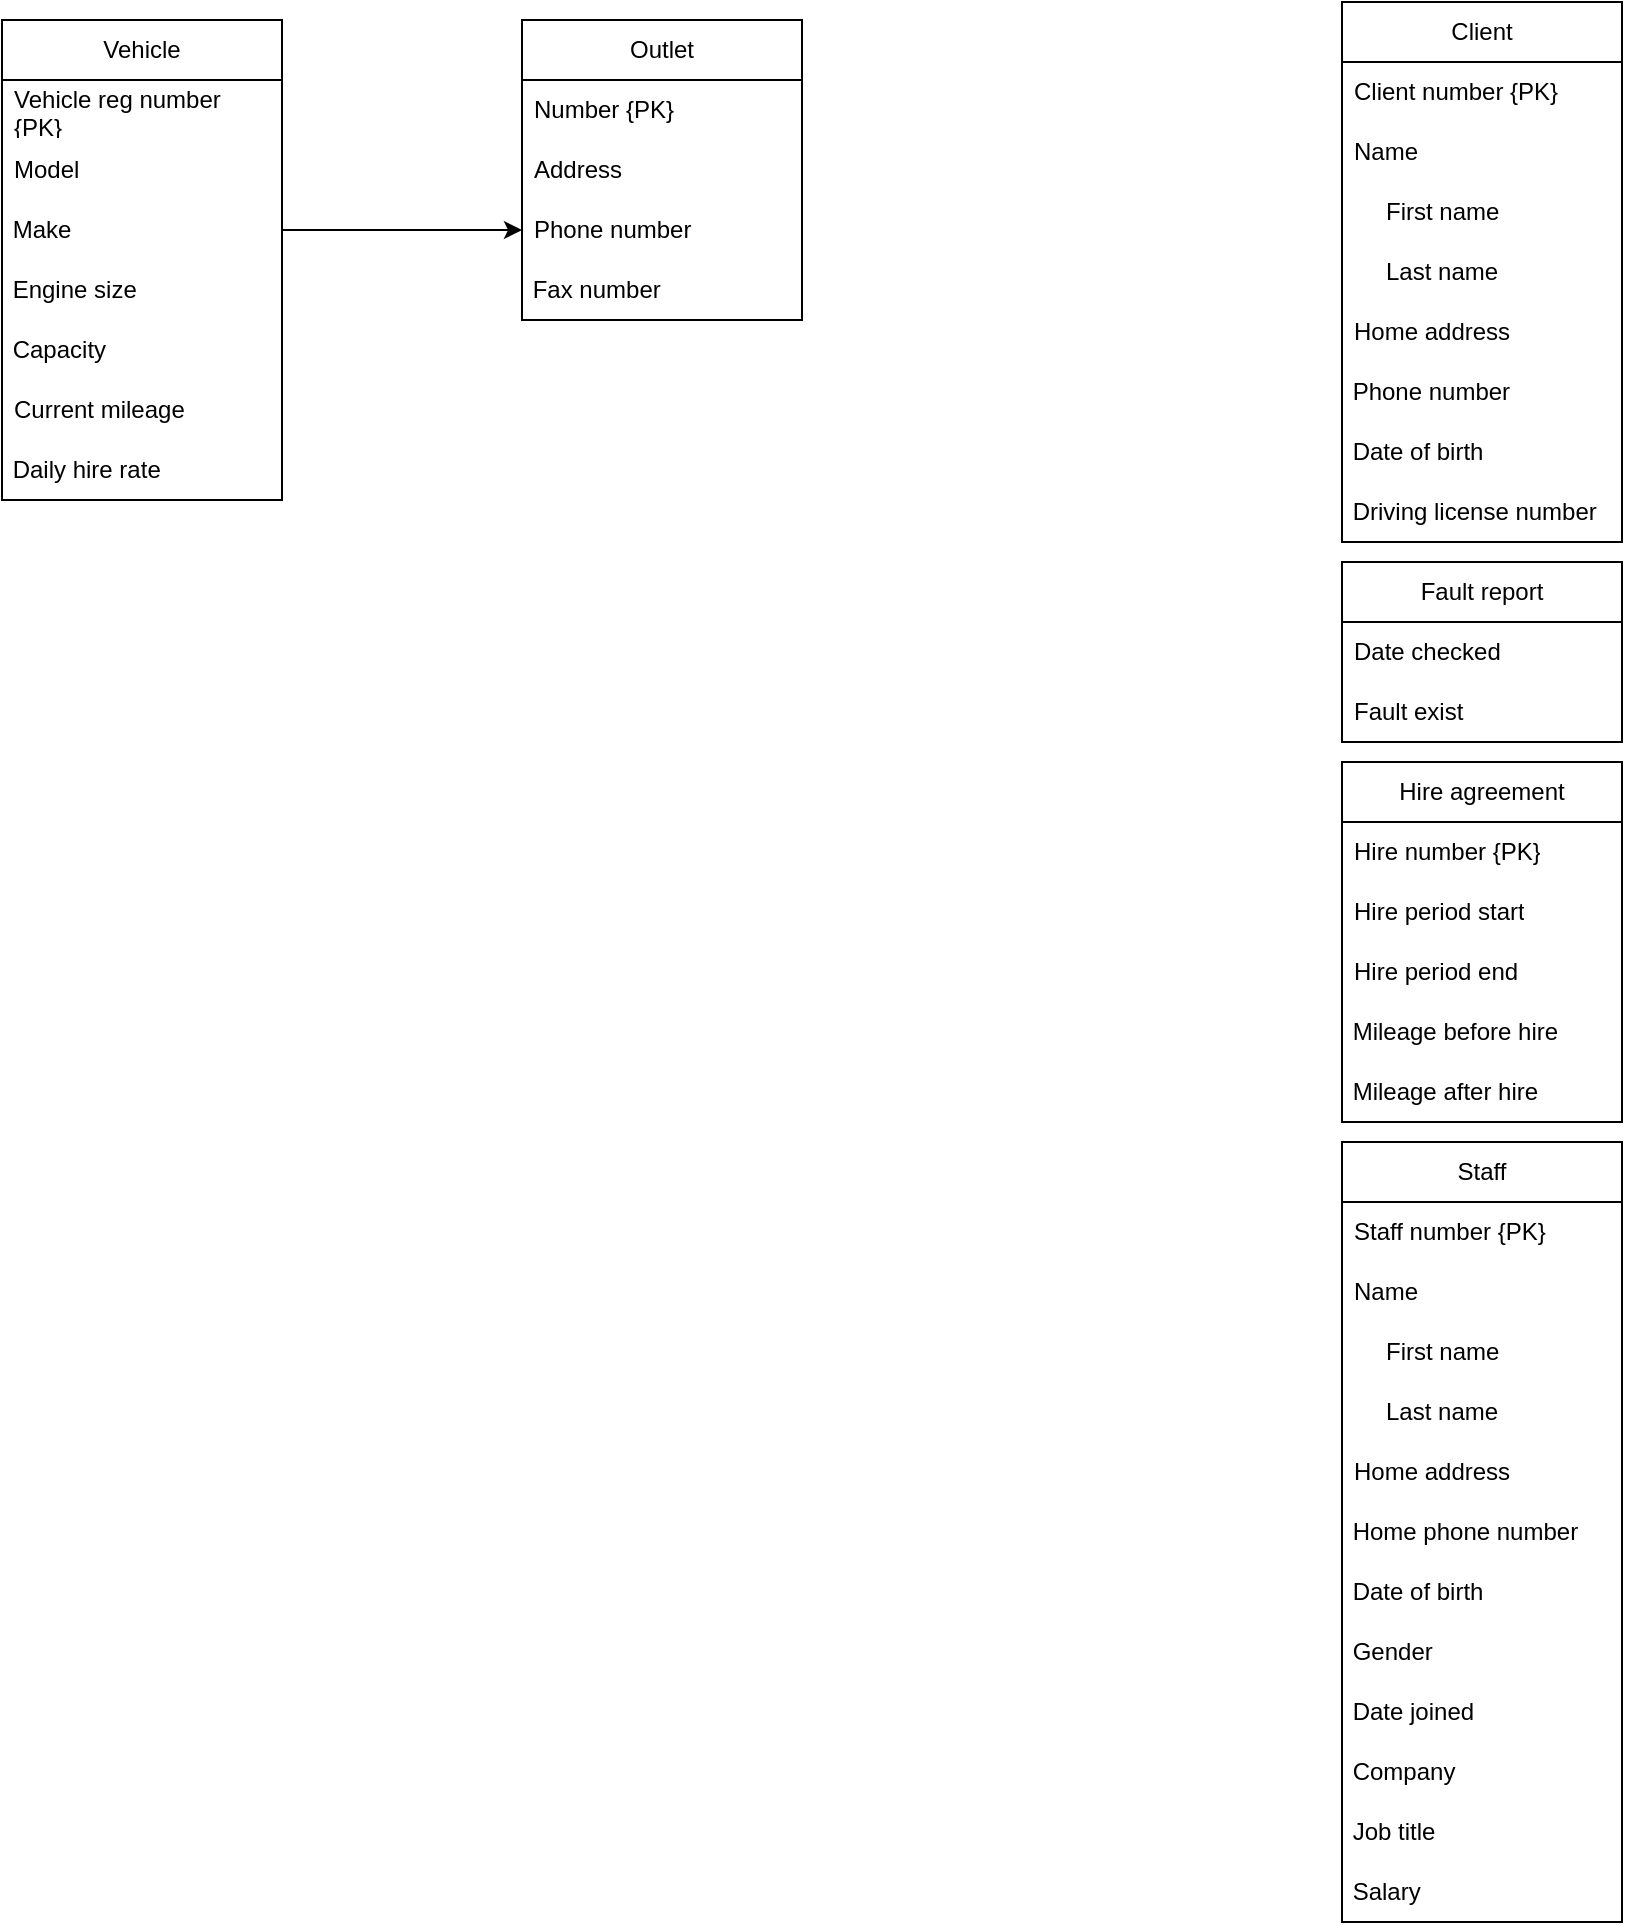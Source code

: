 <mxfile version="24.2.7" type="github">
  <diagram name="Page-1" id="LdbcUFC1tRVgujnVX4Xb">
    <mxGraphModel dx="592" dy="398" grid="1" gridSize="10" guides="1" tooltips="1" connect="1" arrows="1" fold="1" page="1" pageScale="1" pageWidth="850" pageHeight="1100" math="0" shadow="0">
      <root>
        <mxCell id="0" />
        <mxCell id="1" parent="0" />
        <mxCell id="Ls-SHakYHyXTyBNyHONt-1" value="Outlet" style="swimlane;fontStyle=0;childLayout=stackLayout;horizontal=1;startSize=30;horizontalStack=0;resizeParent=1;resizeParentMax=0;resizeLast=0;collapsible=1;marginBottom=0;whiteSpace=wrap;html=1;" vertex="1" parent="1">
          <mxGeometry x="300" y="39" width="140" height="150" as="geometry">
            <mxRectangle x="300" y="39" width="70" height="30" as="alternateBounds" />
          </mxGeometry>
        </mxCell>
        <mxCell id="Ls-SHakYHyXTyBNyHONt-2" value="Number {PK}" style="text;strokeColor=none;fillColor=none;align=left;verticalAlign=middle;spacingLeft=4;spacingRight=4;overflow=hidden;points=[[0,0.5],[1,0.5]];portConstraint=eastwest;rotatable=0;whiteSpace=wrap;html=1;" vertex="1" parent="Ls-SHakYHyXTyBNyHONt-1">
          <mxGeometry y="30" width="140" height="30" as="geometry" />
        </mxCell>
        <mxCell id="Ls-SHakYHyXTyBNyHONt-3" value="Address" style="text;strokeColor=none;fillColor=none;align=left;verticalAlign=middle;spacingLeft=4;spacingRight=4;overflow=hidden;points=[[0,0.5],[1,0.5]];portConstraint=eastwest;rotatable=0;whiteSpace=wrap;html=1;" vertex="1" parent="Ls-SHakYHyXTyBNyHONt-1">
          <mxGeometry y="60" width="140" height="30" as="geometry" />
        </mxCell>
        <mxCell id="Ls-SHakYHyXTyBNyHONt-4" value="Phone number" style="text;strokeColor=none;fillColor=none;align=left;verticalAlign=middle;spacingLeft=4;spacingRight=4;overflow=hidden;points=[[0,0.5],[1,0.5]];portConstraint=eastwest;rotatable=0;whiteSpace=wrap;html=1;" vertex="1" parent="Ls-SHakYHyXTyBNyHONt-1">
          <mxGeometry y="90" width="140" height="30" as="geometry" />
        </mxCell>
        <mxCell id="Ls-SHakYHyXTyBNyHONt-34" value="&amp;nbsp;Fax number" style="text;html=1;align=left;verticalAlign=middle;whiteSpace=wrap;rounded=0;" vertex="1" parent="Ls-SHakYHyXTyBNyHONt-1">
          <mxGeometry y="120" width="140" height="30" as="geometry" />
        </mxCell>
        <mxCell id="Ls-SHakYHyXTyBNyHONt-5" value="Client" style="swimlane;fontStyle=0;childLayout=stackLayout;horizontal=1;startSize=30;horizontalStack=0;resizeParent=1;resizeParentMax=0;resizeLast=0;collapsible=1;marginBottom=0;whiteSpace=wrap;html=1;" vertex="1" parent="1">
          <mxGeometry x="710" y="30" width="140" height="270" as="geometry" />
        </mxCell>
        <mxCell id="Ls-SHakYHyXTyBNyHONt-6" value="Client number {PK}" style="text;strokeColor=none;fillColor=none;align=left;verticalAlign=middle;spacingLeft=4;spacingRight=4;overflow=hidden;points=[[0,0.5],[1,0.5]];portConstraint=eastwest;rotatable=0;whiteSpace=wrap;html=1;" vertex="1" parent="Ls-SHakYHyXTyBNyHONt-5">
          <mxGeometry y="30" width="140" height="30" as="geometry" />
        </mxCell>
        <mxCell id="Ls-SHakYHyXTyBNyHONt-7" value="Name" style="text;strokeColor=none;fillColor=none;align=left;verticalAlign=middle;spacingLeft=4;spacingRight=4;overflow=hidden;points=[[0,0.5],[1,0.5]];portConstraint=eastwest;rotatable=0;whiteSpace=wrap;html=1;" vertex="1" parent="Ls-SHakYHyXTyBNyHONt-5">
          <mxGeometry y="60" width="140" height="30" as="geometry" />
        </mxCell>
        <mxCell id="Ls-SHakYHyXTyBNyHONt-65" value="First name" style="text;html=1;align=left;verticalAlign=middle;whiteSpace=wrap;rounded=0;spacingLeft=20;" vertex="1" parent="Ls-SHakYHyXTyBNyHONt-5">
          <mxGeometry y="90" width="140" height="30" as="geometry" />
        </mxCell>
        <mxCell id="Ls-SHakYHyXTyBNyHONt-66" value="Last name" style="text;html=1;align=left;verticalAlign=middle;whiteSpace=wrap;rounded=0;spacingLeft=20;" vertex="1" parent="Ls-SHakYHyXTyBNyHONt-5">
          <mxGeometry y="120" width="140" height="30" as="geometry" />
        </mxCell>
        <mxCell id="Ls-SHakYHyXTyBNyHONt-8" value="Home address" style="text;strokeColor=none;fillColor=none;align=left;verticalAlign=middle;spacingLeft=4;spacingRight=4;overflow=hidden;points=[[0,0.5],[1,0.5]];portConstraint=eastwest;rotatable=0;whiteSpace=wrap;html=1;" vertex="1" parent="Ls-SHakYHyXTyBNyHONt-5">
          <mxGeometry y="150" width="140" height="30" as="geometry" />
        </mxCell>
        <mxCell id="Ls-SHakYHyXTyBNyHONt-28" value="&amp;nbsp;Phone number" style="text;html=1;align=left;verticalAlign=middle;whiteSpace=wrap;rounded=0;" vertex="1" parent="Ls-SHakYHyXTyBNyHONt-5">
          <mxGeometry y="180" width="140" height="30" as="geometry" />
        </mxCell>
        <mxCell id="Ls-SHakYHyXTyBNyHONt-30" value="&amp;nbsp;Date of birth" style="text;html=1;align=left;verticalAlign=middle;whiteSpace=wrap;rounded=0;" vertex="1" parent="Ls-SHakYHyXTyBNyHONt-5">
          <mxGeometry y="210" width="140" height="30" as="geometry" />
        </mxCell>
        <mxCell id="Ls-SHakYHyXTyBNyHONt-29" value="&amp;nbsp;Driving license number" style="text;html=1;align=left;verticalAlign=middle;whiteSpace=wrap;rounded=0;" vertex="1" parent="Ls-SHakYHyXTyBNyHONt-5">
          <mxGeometry y="240" width="140" height="30" as="geometry" />
        </mxCell>
        <mxCell id="Ls-SHakYHyXTyBNyHONt-12" value="Vehicle" style="swimlane;fontStyle=0;childLayout=stackLayout;horizontal=1;startSize=30;horizontalStack=0;resizeParent=1;resizeParentMax=0;resizeLast=0;collapsible=1;marginBottom=0;whiteSpace=wrap;html=1;" vertex="1" parent="1">
          <mxGeometry x="40" y="39" width="140" height="240" as="geometry">
            <mxRectangle x="40" y="39" width="80" height="30" as="alternateBounds" />
          </mxGeometry>
        </mxCell>
        <mxCell id="Ls-SHakYHyXTyBNyHONt-13" value="Vehicle reg number {PK}" style="text;strokeColor=none;fillColor=none;align=left;verticalAlign=middle;spacingLeft=4;spacingRight=4;overflow=hidden;points=[[0,0.5],[1,0.5]];portConstraint=eastwest;rotatable=0;whiteSpace=wrap;html=1;" vertex="1" parent="Ls-SHakYHyXTyBNyHONt-12">
          <mxGeometry y="30" width="140" height="30" as="geometry" />
        </mxCell>
        <mxCell id="Ls-SHakYHyXTyBNyHONt-14" value="Model" style="text;strokeColor=none;fillColor=none;align=left;verticalAlign=middle;spacingLeft=4;spacingRight=4;overflow=hidden;points=[[0,0.5],[1,0.5]];portConstraint=eastwest;rotatable=0;whiteSpace=wrap;html=1;" vertex="1" parent="Ls-SHakYHyXTyBNyHONt-12">
          <mxGeometry y="60" width="140" height="30" as="geometry" />
        </mxCell>
        <mxCell id="Ls-SHakYHyXTyBNyHONt-35" value="&amp;nbsp;Make" style="text;html=1;align=left;verticalAlign=middle;whiteSpace=wrap;rounded=0;" vertex="1" parent="Ls-SHakYHyXTyBNyHONt-12">
          <mxGeometry y="90" width="140" height="30" as="geometry" />
        </mxCell>
        <mxCell id="Ls-SHakYHyXTyBNyHONt-37" value="&amp;nbsp;Engine size" style="text;html=1;align=left;verticalAlign=middle;whiteSpace=wrap;rounded=0;" vertex="1" parent="Ls-SHakYHyXTyBNyHONt-12">
          <mxGeometry y="120" width="140" height="30" as="geometry" />
        </mxCell>
        <mxCell id="Ls-SHakYHyXTyBNyHONt-36" value="&amp;nbsp;Capacity" style="text;html=1;align=left;verticalAlign=middle;whiteSpace=wrap;rounded=0;" vertex="1" parent="Ls-SHakYHyXTyBNyHONt-12">
          <mxGeometry y="150" width="140" height="30" as="geometry" />
        </mxCell>
        <mxCell id="Ls-SHakYHyXTyBNyHONt-15" value="Current mileage" style="text;strokeColor=none;fillColor=none;align=left;verticalAlign=middle;spacingLeft=4;spacingRight=4;overflow=hidden;points=[[0,0.5],[1,0.5]];portConstraint=eastwest;rotatable=0;whiteSpace=wrap;html=1;" vertex="1" parent="Ls-SHakYHyXTyBNyHONt-12">
          <mxGeometry y="180" width="140" height="30" as="geometry" />
        </mxCell>
        <mxCell id="Ls-SHakYHyXTyBNyHONt-39" value="&amp;nbsp;Daily hire rate" style="text;html=1;align=left;verticalAlign=middle;whiteSpace=wrap;rounded=0;" vertex="1" parent="Ls-SHakYHyXTyBNyHONt-12">
          <mxGeometry y="210" width="140" height="30" as="geometry" />
        </mxCell>
        <mxCell id="Ls-SHakYHyXTyBNyHONt-16" value="Staff" style="swimlane;fontStyle=0;childLayout=stackLayout;horizontal=1;startSize=30;horizontalStack=0;resizeParent=1;resizeParentMax=0;resizeLast=0;collapsible=1;marginBottom=0;whiteSpace=wrap;html=1;" vertex="1" parent="1">
          <mxGeometry x="710" y="600" width="140" height="390" as="geometry">
            <mxRectangle x="710" y="600" width="60" height="30" as="alternateBounds" />
          </mxGeometry>
        </mxCell>
        <mxCell id="Ls-SHakYHyXTyBNyHONt-17" value="Staff number {PK}" style="text;strokeColor=none;fillColor=none;align=left;verticalAlign=middle;spacingLeft=4;spacingRight=4;overflow=hidden;points=[[0,0.5],[1,0.5]];portConstraint=eastwest;rotatable=0;whiteSpace=wrap;html=1;" vertex="1" parent="Ls-SHakYHyXTyBNyHONt-16">
          <mxGeometry y="30" width="140" height="30" as="geometry" />
        </mxCell>
        <mxCell id="Ls-SHakYHyXTyBNyHONt-18" value="Name" style="text;strokeColor=none;fillColor=none;align=left;verticalAlign=middle;spacingLeft=4;spacingRight=4;overflow=hidden;points=[[0,0.5],[1,0.5]];portConstraint=eastwest;rotatable=0;whiteSpace=wrap;html=1;" vertex="1" parent="Ls-SHakYHyXTyBNyHONt-16">
          <mxGeometry y="60" width="140" height="30" as="geometry" />
        </mxCell>
        <mxCell id="Ls-SHakYHyXTyBNyHONt-62" value="First name" style="text;html=1;align=left;verticalAlign=middle;whiteSpace=wrap;rounded=0;spacingLeft=20;" vertex="1" parent="Ls-SHakYHyXTyBNyHONt-16">
          <mxGeometry y="90" width="140" height="30" as="geometry" />
        </mxCell>
        <mxCell id="Ls-SHakYHyXTyBNyHONt-63" value="Last name" style="text;html=1;align=left;verticalAlign=middle;whiteSpace=wrap;rounded=0;spacingLeft=20;" vertex="1" parent="Ls-SHakYHyXTyBNyHONt-16">
          <mxGeometry y="120" width="140" height="30" as="geometry" />
        </mxCell>
        <mxCell id="Ls-SHakYHyXTyBNyHONt-19" value="Home address" style="text;strokeColor=none;fillColor=none;align=left;verticalAlign=middle;spacingLeft=4;spacingRight=4;overflow=hidden;points=[[0,0.5],[1,0.5]];portConstraint=eastwest;rotatable=0;whiteSpace=wrap;html=1;" vertex="1" parent="Ls-SHakYHyXTyBNyHONt-16">
          <mxGeometry y="150" width="140" height="30" as="geometry" />
        </mxCell>
        <mxCell id="Ls-SHakYHyXTyBNyHONt-45" value="&amp;nbsp;Home phone number" style="text;html=1;align=left;verticalAlign=middle;whiteSpace=wrap;rounded=0;" vertex="1" parent="Ls-SHakYHyXTyBNyHONt-16">
          <mxGeometry y="180" width="140" height="30" as="geometry" />
        </mxCell>
        <mxCell id="Ls-SHakYHyXTyBNyHONt-47" value="&amp;nbsp;Date of birth" style="text;html=1;align=left;verticalAlign=middle;whiteSpace=wrap;rounded=0;" vertex="1" parent="Ls-SHakYHyXTyBNyHONt-16">
          <mxGeometry y="210" width="140" height="30" as="geometry" />
        </mxCell>
        <mxCell id="Ls-SHakYHyXTyBNyHONt-46" value="&amp;nbsp;Gender" style="text;html=1;align=left;verticalAlign=middle;whiteSpace=wrap;rounded=0;" vertex="1" parent="Ls-SHakYHyXTyBNyHONt-16">
          <mxGeometry y="240" width="140" height="30" as="geometry" />
        </mxCell>
        <mxCell id="Ls-SHakYHyXTyBNyHONt-44" value="&amp;nbsp;Date joined" style="text;html=1;align=left;verticalAlign=middle;whiteSpace=wrap;rounded=0;" vertex="1" parent="Ls-SHakYHyXTyBNyHONt-16">
          <mxGeometry y="270" width="140" height="30" as="geometry" />
        </mxCell>
        <mxCell id="Ls-SHakYHyXTyBNyHONt-48" value="&amp;nbsp;Company" style="text;html=1;align=left;verticalAlign=middle;whiteSpace=wrap;rounded=0;" vertex="1" parent="Ls-SHakYHyXTyBNyHONt-16">
          <mxGeometry y="300" width="140" height="30" as="geometry" />
        </mxCell>
        <mxCell id="Ls-SHakYHyXTyBNyHONt-49" value="&amp;nbsp;Job title" style="text;html=1;align=left;verticalAlign=middle;whiteSpace=wrap;rounded=0;" vertex="1" parent="Ls-SHakYHyXTyBNyHONt-16">
          <mxGeometry y="330" width="140" height="30" as="geometry" />
        </mxCell>
        <mxCell id="Ls-SHakYHyXTyBNyHONt-50" value="&amp;nbsp;Salary" style="text;html=1;align=left;verticalAlign=middle;whiteSpace=wrap;rounded=0;" vertex="1" parent="Ls-SHakYHyXTyBNyHONt-16">
          <mxGeometry y="360" width="140" height="30" as="geometry" />
        </mxCell>
        <mxCell id="Ls-SHakYHyXTyBNyHONt-20" value="Fault report" style="swimlane;fontStyle=0;childLayout=stackLayout;horizontal=1;startSize=30;horizontalStack=0;resizeParent=1;resizeParentMax=0;resizeLast=0;collapsible=1;marginBottom=0;whiteSpace=wrap;html=1;" vertex="1" parent="1">
          <mxGeometry x="710" y="310" width="140" height="90" as="geometry">
            <mxRectangle x="710" y="310" width="100" height="30" as="alternateBounds" />
          </mxGeometry>
        </mxCell>
        <mxCell id="Ls-SHakYHyXTyBNyHONt-21" value="Date checked" style="text;strokeColor=none;fillColor=none;align=left;verticalAlign=middle;spacingLeft=4;spacingRight=4;overflow=hidden;points=[[0,0.5],[1,0.5]];portConstraint=eastwest;rotatable=0;whiteSpace=wrap;html=1;" vertex="1" parent="Ls-SHakYHyXTyBNyHONt-20">
          <mxGeometry y="30" width="140" height="30" as="geometry" />
        </mxCell>
        <mxCell id="Ls-SHakYHyXTyBNyHONt-22" value="Fault exist" style="text;strokeColor=none;fillColor=none;align=left;verticalAlign=middle;spacingLeft=4;spacingRight=4;overflow=hidden;points=[[0,0.5],[1,0.5]];portConstraint=eastwest;rotatable=0;whiteSpace=wrap;html=1;" vertex="1" parent="Ls-SHakYHyXTyBNyHONt-20">
          <mxGeometry y="60" width="140" height="30" as="geometry" />
        </mxCell>
        <mxCell id="Ls-SHakYHyXTyBNyHONt-24" value="Hire agreement" style="swimlane;fontStyle=0;childLayout=stackLayout;horizontal=1;startSize=30;horizontalStack=0;resizeParent=1;resizeParentMax=0;resizeLast=0;collapsible=1;marginBottom=0;whiteSpace=wrap;html=1;" vertex="1" parent="1">
          <mxGeometry x="710" y="410" width="140" height="180" as="geometry">
            <mxRectangle x="710" y="410" width="120" height="30" as="alternateBounds" />
          </mxGeometry>
        </mxCell>
        <mxCell id="Ls-SHakYHyXTyBNyHONt-27" value="Hire number {PK}" style="text;strokeColor=none;fillColor=none;align=left;verticalAlign=middle;spacingLeft=4;spacingRight=4;overflow=hidden;points=[[0,0.5],[1,0.5]];portConstraint=eastwest;rotatable=0;whiteSpace=wrap;html=1;" vertex="1" parent="Ls-SHakYHyXTyBNyHONt-24">
          <mxGeometry y="30" width="140" height="30" as="geometry" />
        </mxCell>
        <mxCell id="Ls-SHakYHyXTyBNyHONt-25" value="Hire period start" style="text;strokeColor=none;fillColor=none;align=left;verticalAlign=middle;spacingLeft=4;spacingRight=4;overflow=hidden;points=[[0,0.5],[1,0.5]];portConstraint=eastwest;rotatable=0;whiteSpace=wrap;html=1;" vertex="1" parent="Ls-SHakYHyXTyBNyHONt-24">
          <mxGeometry y="60" width="140" height="30" as="geometry" />
        </mxCell>
        <mxCell id="Ls-SHakYHyXTyBNyHONt-26" value="Hire period end" style="text;strokeColor=none;fillColor=none;align=left;verticalAlign=middle;spacingLeft=4;spacingRight=4;overflow=hidden;points=[[0,0.5],[1,0.5]];portConstraint=eastwest;rotatable=0;whiteSpace=wrap;html=1;" vertex="1" parent="Ls-SHakYHyXTyBNyHONt-24">
          <mxGeometry y="90" width="140" height="30" as="geometry" />
        </mxCell>
        <mxCell id="Ls-SHakYHyXTyBNyHONt-43" value="&amp;nbsp;Mileage before hire" style="text;html=1;align=left;verticalAlign=middle;whiteSpace=wrap;rounded=0;" vertex="1" parent="Ls-SHakYHyXTyBNyHONt-24">
          <mxGeometry y="120" width="140" height="30" as="geometry" />
        </mxCell>
        <mxCell id="Ls-SHakYHyXTyBNyHONt-42" value="&amp;nbsp;Mileage after hire" style="text;html=1;align=left;verticalAlign=middle;whiteSpace=wrap;rounded=0;" vertex="1" parent="Ls-SHakYHyXTyBNyHONt-24">
          <mxGeometry y="150" width="140" height="30" as="geometry" />
        </mxCell>
        <mxCell id="Ls-SHakYHyXTyBNyHONt-61" style="edgeStyle=orthogonalEdgeStyle;rounded=0;orthogonalLoop=1;jettySize=auto;html=1;entryX=0;entryY=0.5;entryDx=0;entryDy=0;" edge="1" parent="1" source="Ls-SHakYHyXTyBNyHONt-35" target="Ls-SHakYHyXTyBNyHONt-4">
          <mxGeometry relative="1" as="geometry" />
        </mxCell>
      </root>
    </mxGraphModel>
  </diagram>
</mxfile>

